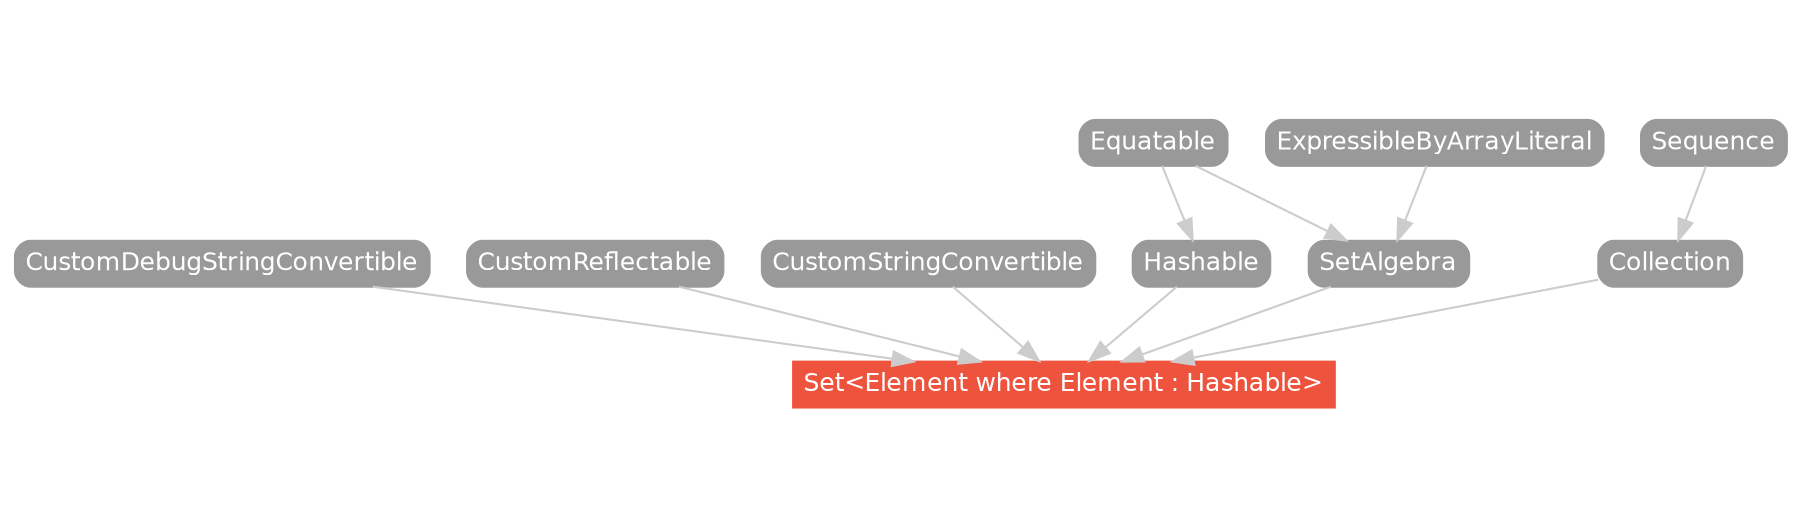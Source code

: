 strict digraph "Set<Element where Element : Hashable> - Type Hierarchy - SwiftDoc.org" {
    pad="0.1,0.8"
    node [shape=box, style="filled,rounded", color="#999999", fillcolor="#999999", fontcolor=white, fontname=Helvetica, fontnames="Helvetica,sansserif", fontsize=12, margin="0.07,0.05", height="0.3"]
    edge [color="#cccccc"]
    "Collection" [URL="/protocol/Collection/hierarchy/"]
    "CustomDebugStringConvertible" [URL="/protocol/CustomDebugStringConvertible/hierarchy/"]
    "CustomReflectable" [URL="/protocol/CustomReflectable/hierarchy/"]
    "CustomStringConvertible" [URL="/protocol/CustomStringConvertible/hierarchy/"]
    "Equatable" [URL="/protocol/Equatable/hierarchy/"]
    "ExpressibleByArrayLiteral" [URL="/protocol/ExpressibleByArrayLiteral/hierarchy/"]
    "Hashable" [URL="/protocol/Hashable/hierarchy/"]
    "Sequence" [URL="/protocol/Sequence/hierarchy/"]
    "Set<Element where Element : Hashable>" [URL="/type/Set/", style="filled", fillcolor="#ee543d", color="#ee543d"]
    "SetAlgebra" [URL="/protocol/SetAlgebra/hierarchy/"]    "SetAlgebra" -> "Set<Element where Element : Hashable>"
    "Hashable" -> "Set<Element where Element : Hashable>"
    "Collection" -> "Set<Element where Element : Hashable>"
    "CustomStringConvertible" -> "Set<Element where Element : Hashable>"
    "CustomDebugStringConvertible" -> "Set<Element where Element : Hashable>"
    "CustomReflectable" -> "Set<Element where Element : Hashable>"
    "Equatable" -> "SetAlgebra"
    "ExpressibleByArrayLiteral" -> "SetAlgebra"
    "Equatable" -> "Hashable"
    "Sequence" -> "Collection"
    subgraph Types {
        rank = max; "Set<Element where Element : Hashable>";
    }
}